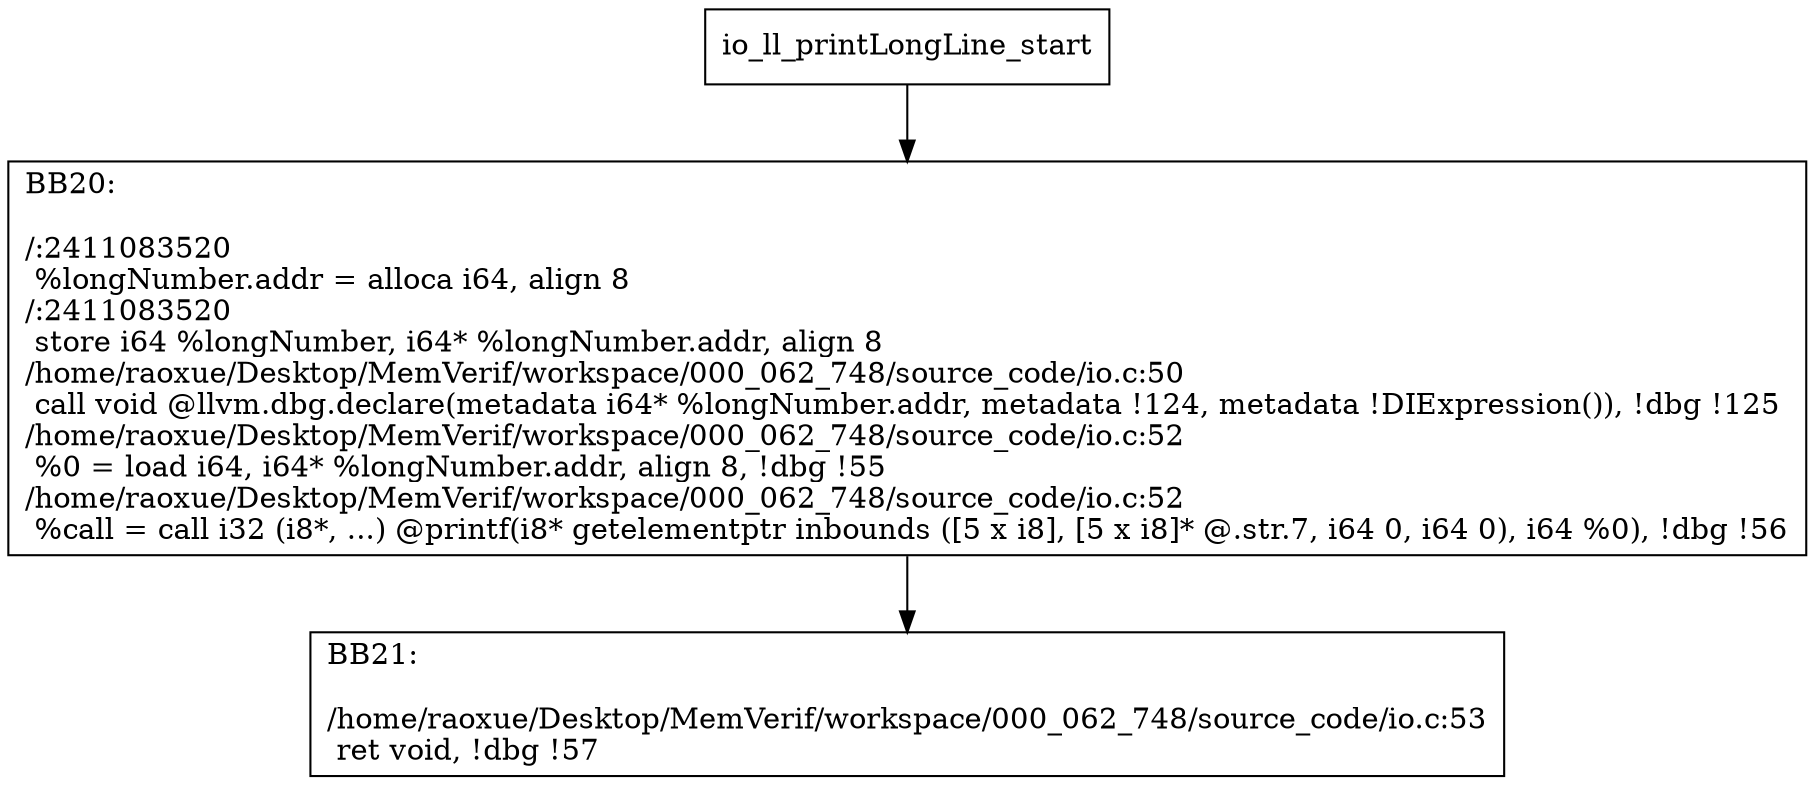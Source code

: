 digraph "CFG for'io_ll_printLongLine' function" {
	BBio_ll_printLongLine_start[shape=record,label="{io_ll_printLongLine_start}"];
	BBio_ll_printLongLine_start-> io_ll_printLongLineBB20;
	io_ll_printLongLineBB20 [shape=record, label="{BB20:\l\l/:2411083520\l
  %longNumber.addr = alloca i64, align 8\l
/:2411083520\l
  store i64 %longNumber, i64* %longNumber.addr, align 8\l
/home/raoxue/Desktop/MemVerif/workspace/000_062_748/source_code/io.c:50\l
  call void @llvm.dbg.declare(metadata i64* %longNumber.addr, metadata !124, metadata !DIExpression()), !dbg !125\l
/home/raoxue/Desktop/MemVerif/workspace/000_062_748/source_code/io.c:52\l
  %0 = load i64, i64* %longNumber.addr, align 8, !dbg !55\l
/home/raoxue/Desktop/MemVerif/workspace/000_062_748/source_code/io.c:52\l
  %call = call i32 (i8*, ...) @printf(i8* getelementptr inbounds ([5 x i8], [5 x i8]* @.str.7, i64 0, i64 0), i64 %0), !dbg !56\l
}"];
	io_ll_printLongLineBB20-> io_ll_printLongLineBB21;
	io_ll_printLongLineBB21 [shape=record, label="{BB21:\l\l/home/raoxue/Desktop/MemVerif/workspace/000_062_748/source_code/io.c:53\l
  ret void, !dbg !57\l
}"];
}
